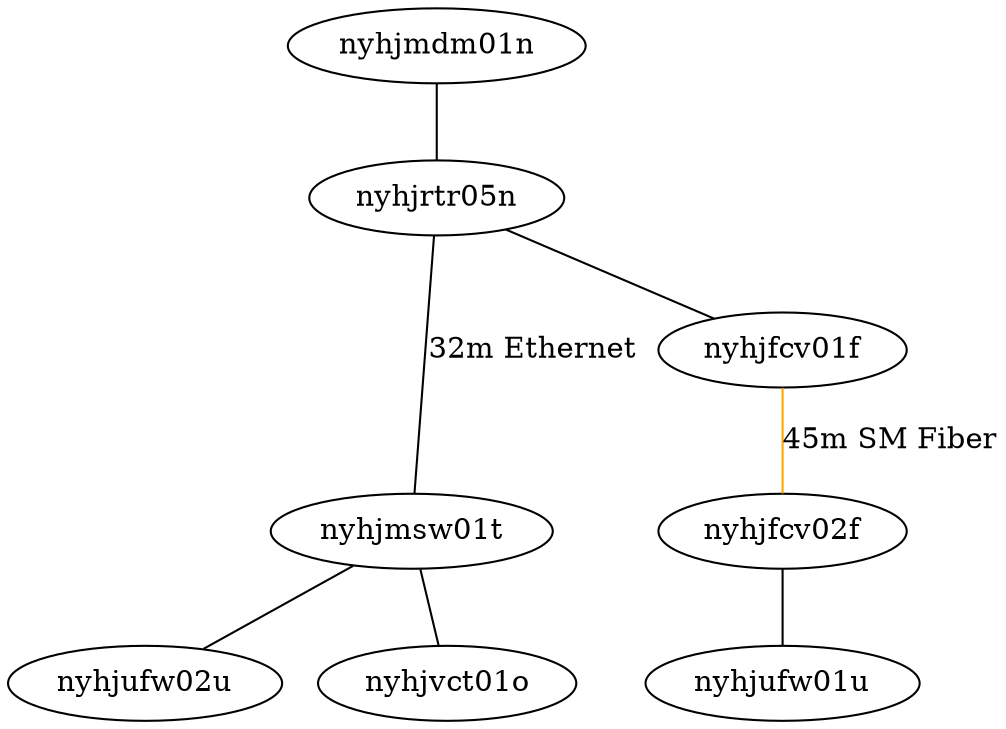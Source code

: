 graph {
    nyhjmdm01n
    nyhjrtr05n
    nyhjmsw01t
    nyhjfcv01f
    nyhjfcv02f
    nyhjufw01u
    nyhjufw02u
    nyhjvct01o

    subgraph endpoints {
        rank=same
        nyhjfcv02f
        nyhjmsw01t
    }

    nyhjmdm01n -- nyhjrtr05n
    nyhjrtr05n -- nyhjfcv01f
    nyhjrtr05n -- nyhjmsw01t [label="32m Ethernet"]
    nyhjfcv01f -- nyhjfcv02f [color="orange", label="45m SM Fiber"]
    nyhjfcv02f -- nyhjufw01u
    nyhjmsw01t -- nyhjvct01o
    nyhjmsw01t -- nyhjufw02u
}